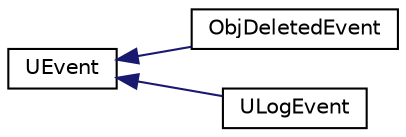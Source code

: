 digraph G
{
  edge [fontname="Helvetica",fontsize="10",labelfontname="Helvetica",labelfontsize="10"];
  node [fontname="Helvetica",fontsize="10",shape=record];
  rankdir="LR";
  Node1 [label="UEvent",height=0.2,width=0.4,color="black", fillcolor="white", style="filled",URL="$class_u_event.html"];
  Node1 -> Node2 [dir="back",color="midnightblue",fontsize="10",style="solid",fontname="Helvetica"];
  Node2 [label="ObjDeletedEvent",height=0.2,width=0.4,color="black", fillcolor="white", style="filled",URL="$class_obj_deleted_event.html"];
  Node1 -> Node3 [dir="back",color="midnightblue",fontsize="10",style="solid",fontname="Helvetica"];
  Node3 [label="ULogEvent",height=0.2,width=0.4,color="black", fillcolor="white", style="filled",URL="$class_u_log_event.html"];
}
